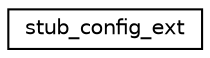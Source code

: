 digraph "Graphical Class Hierarchy"
{
  edge [fontname="Helvetica",fontsize="10",labelfontname="Helvetica",labelfontsize="10"];
  node [fontname="Helvetica",fontsize="10",shape=record];
  rankdir="LR";
  Node0 [label="stub_config_ext",height=0.2,width=0.4,color="black", fillcolor="white", style="filled",URL="$structstub__config__ext.html"];
}
